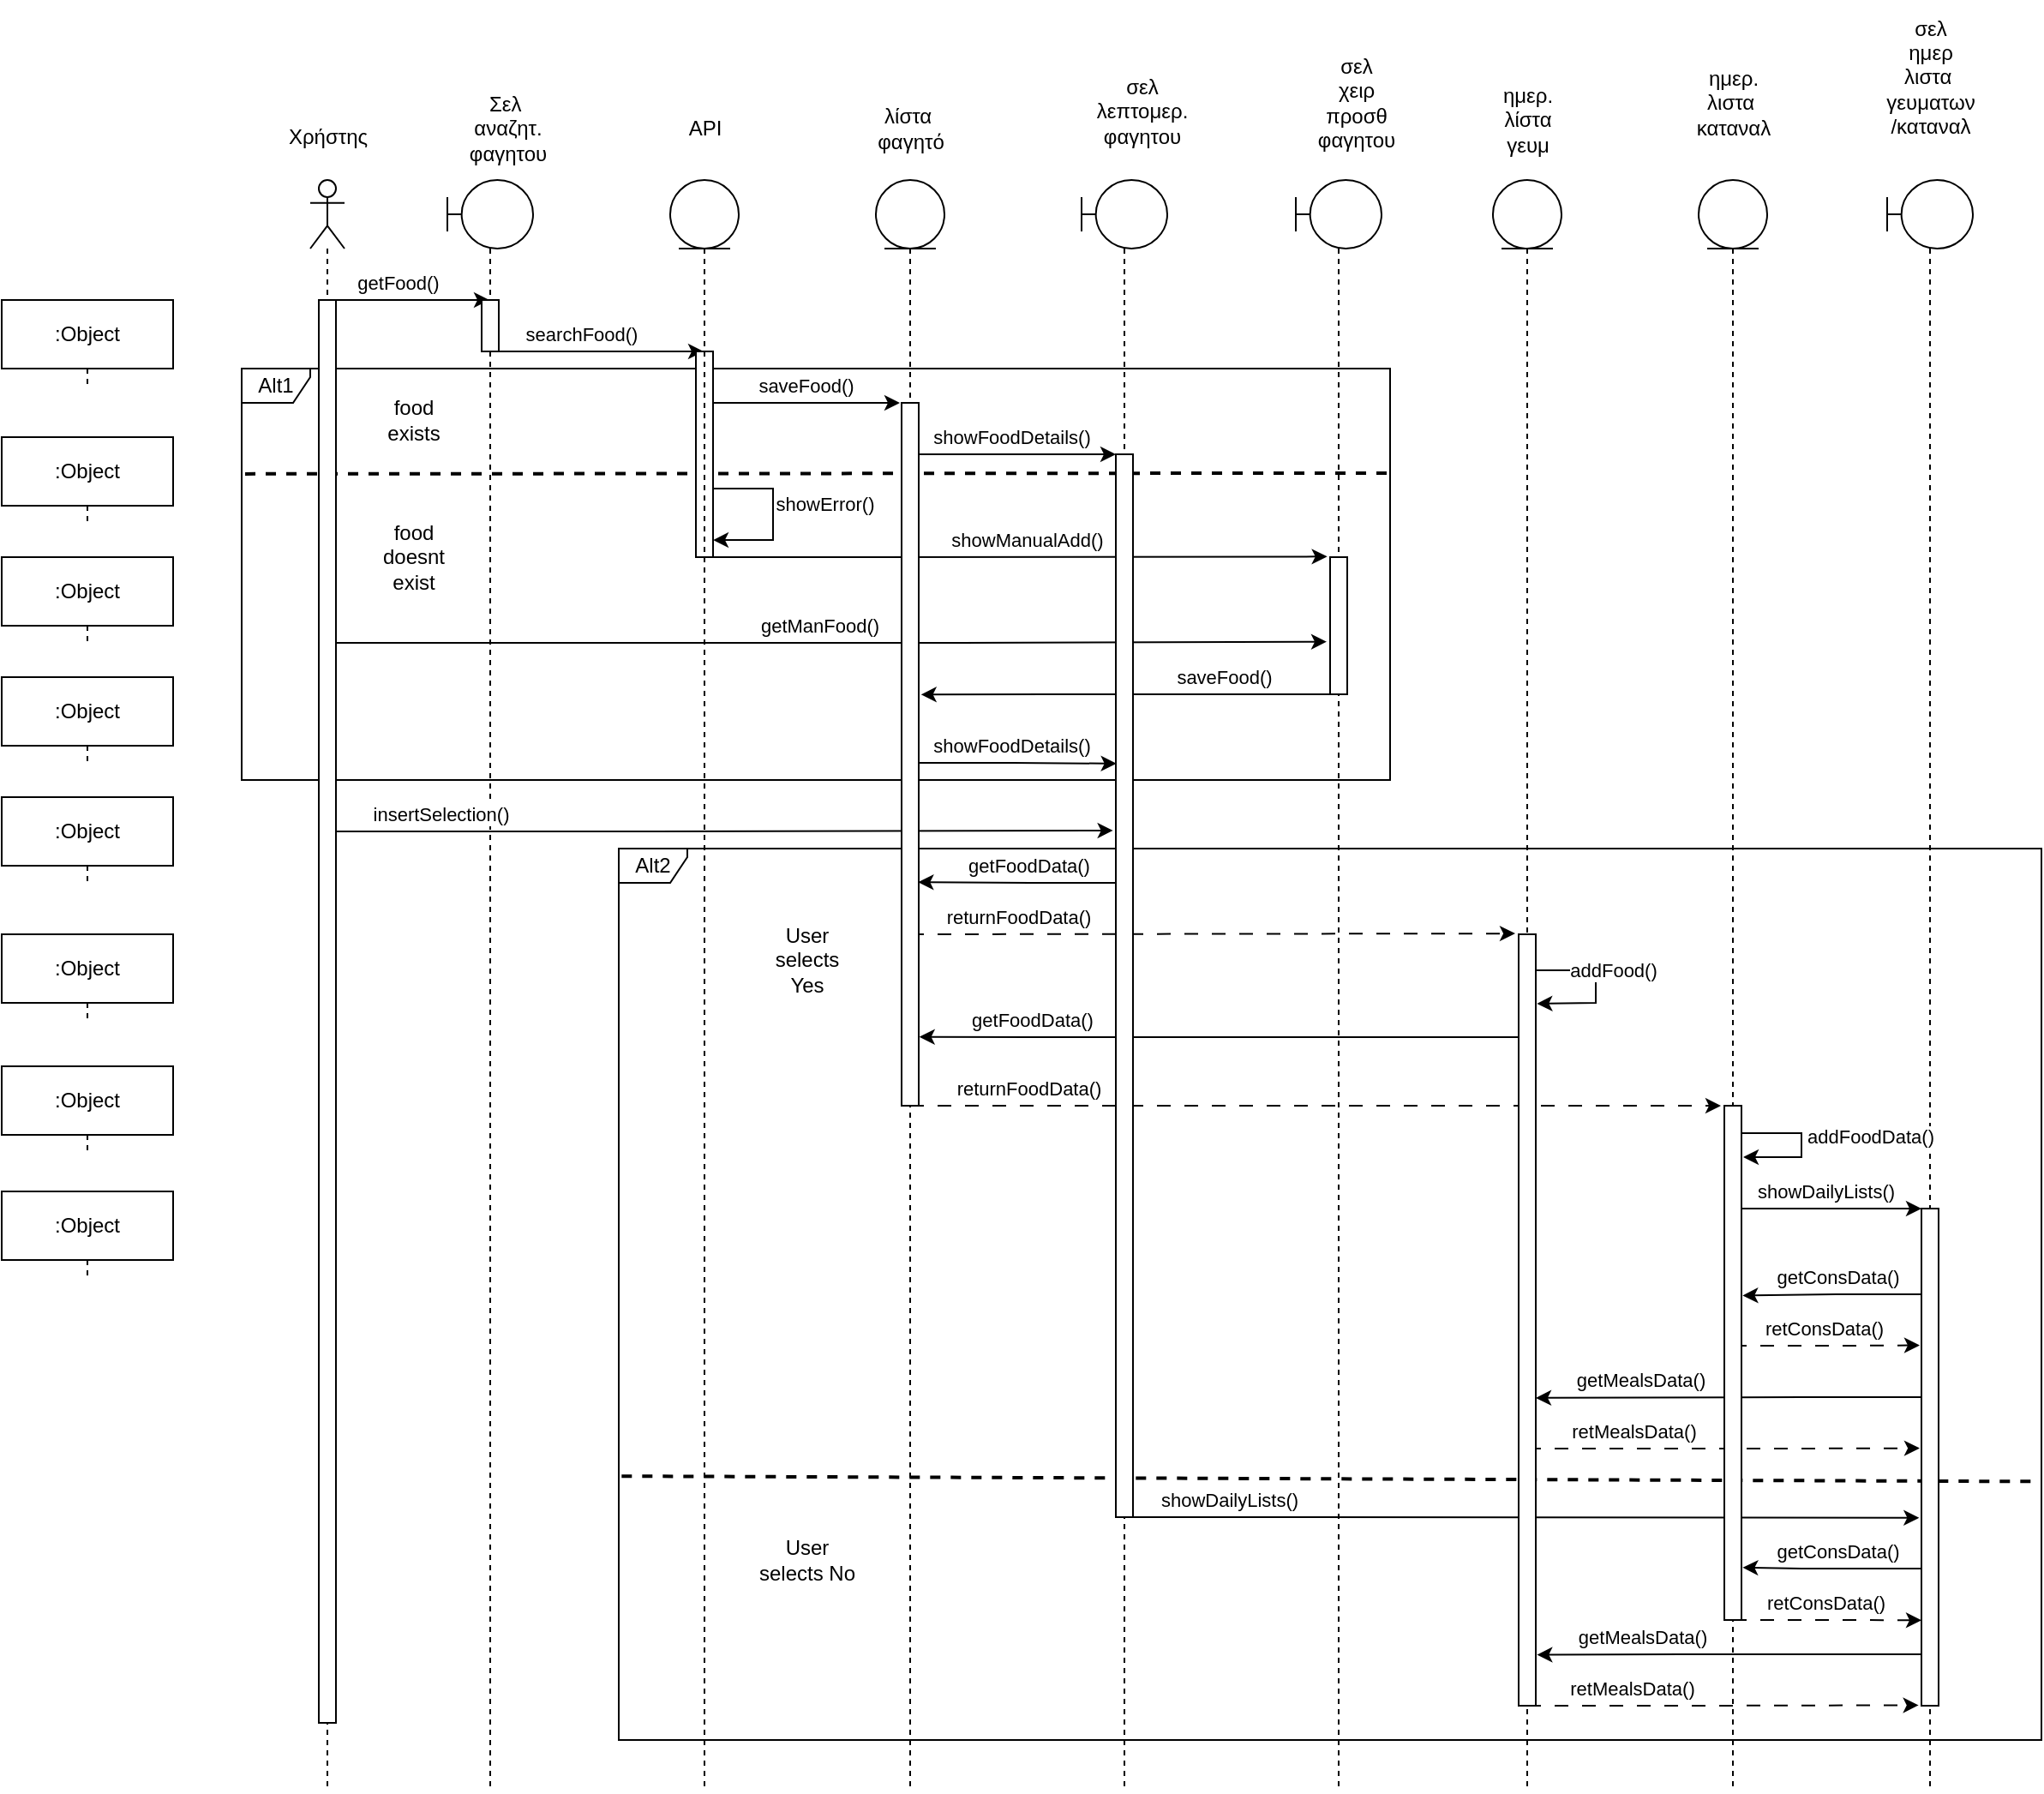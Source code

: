 <mxfile version="21.3.2">
  <diagram name="Σελίδα-1" id="bnlR6SahmsRWUH3v-4KW">
    <mxGraphModel dx="2535" dy="1393" grid="1" gridSize="10" guides="1" tooltips="1" connect="1" arrows="1" fold="1" page="1" pageScale="1" pageWidth="1169" pageHeight="1654" math="0" shadow="0">
      <root>
        <mxCell id="0" />
        <mxCell id="1" parent="0" />
        <mxCell id="4nMGlKhWPUo4mE3yYb9U-162" value="Alt2" style="shape=umlFrame;whiteSpace=wrap;html=1;pointerEvents=0;width=40;height=20;" vertex="1" parent="1">
          <mxGeometry x="740" y="2005" width="830" height="520" as="geometry" />
        </mxCell>
        <mxCell id="4nMGlKhWPUo4mE3yYb9U-163" value="Alt1" style="shape=umlFrame;whiteSpace=wrap;html=1;pointerEvents=0;width=40;height=20;" vertex="1" parent="1">
          <mxGeometry x="520" y="1725" width="670" height="240" as="geometry" />
        </mxCell>
        <mxCell id="4nMGlKhWPUo4mE3yYb9U-164" value="" style="shape=umlLifeline;perimeter=lifelinePerimeter;whiteSpace=wrap;html=1;container=1;dropTarget=0;collapsible=0;recursiveResize=0;outlineConnect=0;portConstraint=eastwest;newEdgeStyle={&quot;edgeStyle&quot;:&quot;elbowEdgeStyle&quot;,&quot;elbow&quot;:&quot;vertical&quot;,&quot;curved&quot;:0,&quot;rounded&quot;:0};participant=umlActor;" vertex="1" parent="1">
          <mxGeometry x="560" y="1615" width="20" height="940" as="geometry" />
        </mxCell>
        <mxCell id="4nMGlKhWPUo4mE3yYb9U-165" value="" style="shape=umlLifeline;perimeter=lifelinePerimeter;whiteSpace=wrap;html=1;container=1;dropTarget=0;collapsible=0;recursiveResize=0;outlineConnect=0;portConstraint=eastwest;newEdgeStyle={&quot;edgeStyle&quot;:&quot;elbowEdgeStyle&quot;,&quot;elbow&quot;:&quot;vertical&quot;,&quot;curved&quot;:0,&quot;rounded&quot;:0};participant=umlBoundary;" vertex="1" parent="1">
          <mxGeometry x="1480" y="1615" width="50" height="940" as="geometry" />
        </mxCell>
        <mxCell id="4nMGlKhWPUo4mE3yYb9U-166" value="" style="shape=umlLifeline;perimeter=lifelinePerimeter;whiteSpace=wrap;html=1;container=1;dropTarget=0;collapsible=0;recursiveResize=0;outlineConnect=0;portConstraint=eastwest;newEdgeStyle={&quot;edgeStyle&quot;:&quot;elbowEdgeStyle&quot;,&quot;elbow&quot;:&quot;vertical&quot;,&quot;curved&quot;:0,&quot;rounded&quot;:0};participant=umlBoundary;" vertex="1" parent="1">
          <mxGeometry x="1135" y="1615" width="50" height="940" as="geometry" />
        </mxCell>
        <mxCell id="4nMGlKhWPUo4mE3yYb9U-167" value="" style="shape=umlLifeline;perimeter=lifelinePerimeter;whiteSpace=wrap;html=1;container=1;dropTarget=0;collapsible=0;recursiveResize=0;outlineConnect=0;portConstraint=eastwest;newEdgeStyle={&quot;edgeStyle&quot;:&quot;elbowEdgeStyle&quot;,&quot;elbow&quot;:&quot;vertical&quot;,&quot;curved&quot;:0,&quot;rounded&quot;:0};participant=umlBoundary;" vertex="1" parent="1">
          <mxGeometry x="1010" y="1615" width="50" height="940" as="geometry" />
        </mxCell>
        <mxCell id="4nMGlKhWPUo4mE3yYb9U-168" value="" style="shape=umlLifeline;perimeter=lifelinePerimeter;whiteSpace=wrap;html=1;container=1;dropTarget=0;collapsible=0;recursiveResize=0;outlineConnect=0;portConstraint=eastwest;newEdgeStyle={&quot;edgeStyle&quot;:&quot;elbowEdgeStyle&quot;,&quot;elbow&quot;:&quot;vertical&quot;,&quot;curved&quot;:0,&quot;rounded&quot;:0};participant=umlBoundary;" vertex="1" parent="1">
          <mxGeometry x="640" y="1615" width="50" height="940" as="geometry" />
        </mxCell>
        <mxCell id="4nMGlKhWPUo4mE3yYb9U-169" value="" style="shape=umlLifeline;perimeter=lifelinePerimeter;whiteSpace=wrap;html=1;container=1;dropTarget=0;collapsible=0;recursiveResize=0;outlineConnect=0;portConstraint=eastwest;newEdgeStyle={&quot;edgeStyle&quot;:&quot;elbowEdgeStyle&quot;,&quot;elbow&quot;:&quot;vertical&quot;,&quot;curved&quot;:0,&quot;rounded&quot;:0};participant=umlEntity;" vertex="1" parent="1">
          <mxGeometry x="1370" y="1615" width="40" height="940" as="geometry" />
        </mxCell>
        <mxCell id="4nMGlKhWPUo4mE3yYb9U-170" value="" style="shape=umlLifeline;perimeter=lifelinePerimeter;whiteSpace=wrap;html=1;container=1;dropTarget=0;collapsible=0;recursiveResize=0;outlineConnect=0;portConstraint=eastwest;newEdgeStyle={&quot;edgeStyle&quot;:&quot;elbowEdgeStyle&quot;,&quot;elbow&quot;:&quot;vertical&quot;,&quot;curved&quot;:0,&quot;rounded&quot;:0};participant=umlEntity;" vertex="1" parent="1">
          <mxGeometry x="890" y="1615" width="40" height="940" as="geometry" />
        </mxCell>
        <mxCell id="4nMGlKhWPUo4mE3yYb9U-171" value="" style="shape=umlLifeline;perimeter=lifelinePerimeter;whiteSpace=wrap;html=1;container=1;dropTarget=0;collapsible=0;recursiveResize=0;outlineConnect=0;portConstraint=eastwest;newEdgeStyle={&quot;edgeStyle&quot;:&quot;elbowEdgeStyle&quot;,&quot;elbow&quot;:&quot;vertical&quot;,&quot;curved&quot;:0,&quot;rounded&quot;:0};participant=umlEntity;" vertex="1" parent="1">
          <mxGeometry x="1250" y="1615" width="40" height="940" as="geometry" />
        </mxCell>
        <mxCell id="4nMGlKhWPUo4mE3yYb9U-172" value="Σελ&amp;nbsp;&lt;br&gt;αναζητ.&lt;br&gt;φαγητου" style="text;html=1;align=center;verticalAlign=middle;resizable=0;points=[];autosize=1;strokeColor=none;fillColor=none;" vertex="1" parent="1">
          <mxGeometry x="640" y="1555" width="70" height="60" as="geometry" />
        </mxCell>
        <mxCell id="4nMGlKhWPUo4mE3yYb9U-173" value="API" style="text;html=1;align=center;verticalAlign=middle;resizable=0;points=[];autosize=1;strokeColor=none;fillColor=none;" vertex="1" parent="1">
          <mxGeometry x="770" y="1570" width="40" height="30" as="geometry" />
        </mxCell>
        <mxCell id="4nMGlKhWPUo4mE3yYb9U-174" value="λίστα&amp;nbsp;&lt;br&gt;φαγητό" style="text;html=1;align=center;verticalAlign=middle;resizable=0;points=[];autosize=1;strokeColor=none;fillColor=none;" vertex="1" parent="1">
          <mxGeometry x="880" y="1565" width="60" height="40" as="geometry" />
        </mxCell>
        <mxCell id="4nMGlKhWPUo4mE3yYb9U-175" value="σελ&lt;br&gt;λεπτομερ.&lt;br&gt;φαγητου" style="text;html=1;align=center;verticalAlign=middle;resizable=0;points=[];autosize=1;strokeColor=none;fillColor=none;" vertex="1" parent="1">
          <mxGeometry x="1005" y="1545" width="80" height="60" as="geometry" />
        </mxCell>
        <mxCell id="4nMGlKhWPUo4mE3yYb9U-176" value="σελ&lt;br&gt;χειρ&lt;br&gt;προσθ&lt;br&gt;φαγητου" style="text;html=1;align=center;verticalAlign=middle;resizable=0;points=[];autosize=1;strokeColor=none;fillColor=none;" vertex="1" parent="1">
          <mxGeometry x="1135" y="1535" width="70" height="70" as="geometry" />
        </mxCell>
        <mxCell id="4nMGlKhWPUo4mE3yYb9U-177" value="ημερ.&lt;br&gt;λίστα&lt;br&gt;γευμ" style="text;html=1;align=center;verticalAlign=middle;resizable=0;points=[];autosize=1;strokeColor=none;fillColor=none;" vertex="1" parent="1">
          <mxGeometry x="1245" y="1550" width="50" height="60" as="geometry" />
        </mxCell>
        <mxCell id="4nMGlKhWPUo4mE3yYb9U-178" value="ημερ.&lt;br&gt;λιστα&amp;nbsp;&lt;br&gt;καταναλ" style="text;html=1;align=center;verticalAlign=middle;resizable=0;points=[];autosize=1;strokeColor=none;fillColor=none;" vertex="1" parent="1">
          <mxGeometry x="1355" y="1540" width="70" height="60" as="geometry" />
        </mxCell>
        <mxCell id="4nMGlKhWPUo4mE3yYb9U-179" value="σελ&lt;br&gt;ημερ&lt;br&gt;λιστα&amp;nbsp;&lt;br&gt;γευματων&lt;br&gt;/καταναλ" style="text;html=1;align=center;verticalAlign=middle;resizable=0;points=[];autosize=1;strokeColor=none;fillColor=none;" vertex="1" parent="1">
          <mxGeometry x="1465" y="1510" width="80" height="90" as="geometry" />
        </mxCell>
        <mxCell id="4nMGlKhWPUo4mE3yYb9U-180" value="getFood()" style="endArrow=classic;html=1;rounded=0;" edge="1" parent="1" source="4nMGlKhWPUo4mE3yYb9U-164" target="4nMGlKhWPUo4mE3yYb9U-168">
          <mxGeometry x="-0.143" y="10" width="50" height="50" relative="1" as="geometry">
            <mxPoint x="860" y="1745" as="sourcePoint" />
            <mxPoint x="910" y="1695" as="targetPoint" />
            <Array as="points">
              <mxPoint x="630" y="1685" />
            </Array>
            <mxPoint as="offset" />
          </mxGeometry>
        </mxCell>
        <mxCell id="4nMGlKhWPUo4mE3yYb9U-181" value="searchFood()" style="endArrow=classic;html=1;rounded=0;" edge="1" parent="1" source="4nMGlKhWPUo4mE3yYb9U-168" target="4nMGlKhWPUo4mE3yYb9U-222">
          <mxGeometry x="-0.16" y="10" width="50" height="50" relative="1" as="geometry">
            <mxPoint x="860" y="1615" as="sourcePoint" />
            <mxPoint x="910" y="1565" as="targetPoint" />
            <Array as="points">
              <mxPoint x="720" y="1715" />
            </Array>
            <mxPoint as="offset" />
          </mxGeometry>
        </mxCell>
        <mxCell id="4nMGlKhWPUo4mE3yYb9U-182" value="saveFood()" style="endArrow=classic;html=1;rounded=0;entryX=-0.1;entryY=0;entryDx=0;entryDy=0;entryPerimeter=0;" edge="1" parent="1" source="4nMGlKhWPUo4mE3yYb9U-222" target="4nMGlKhWPUo4mE3yYb9U-216">
          <mxGeometry x="0.029" y="10" width="50" height="50" relative="1" as="geometry">
            <mxPoint x="860" y="1745" as="sourcePoint" />
            <mxPoint x="910" y="1695" as="targetPoint" />
            <Array as="points">
              <mxPoint x="790" y="1745" />
            </Array>
            <mxPoint as="offset" />
          </mxGeometry>
        </mxCell>
        <mxCell id="4nMGlKhWPUo4mE3yYb9U-183" value="showFoodDetails()" style="endArrow=classic;html=1;rounded=0;" edge="1" parent="1" source="4nMGlKhWPUo4mE3yYb9U-170">
          <mxGeometry x="-0.021" y="10" width="50" height="50" relative="1" as="geometry">
            <mxPoint x="860" y="1745" as="sourcePoint" />
            <mxPoint x="1030" y="1775" as="targetPoint" />
            <Array as="points">
              <mxPoint x="970" y="1775" />
            </Array>
            <mxPoint as="offset" />
          </mxGeometry>
        </mxCell>
        <mxCell id="4nMGlKhWPUo4mE3yYb9U-184" value="showError()" style="endArrow=classic;html=1;rounded=0;entryX=1;entryY=0.917;entryDx=0;entryDy=0;entryPerimeter=0;" edge="1" parent="1" source="4nMGlKhWPUo4mE3yYb9U-222" target="4nMGlKhWPUo4mE3yYb9U-215">
          <mxGeometry x="-0.09" y="30" width="50" height="50" relative="1" as="geometry">
            <mxPoint x="749" y="1795" as="sourcePoint" />
            <mxPoint x="790" y="1825" as="targetPoint" />
            <Array as="points">
              <mxPoint x="830" y="1795" />
              <mxPoint x="830" y="1825" />
            </Array>
            <mxPoint y="1" as="offset" />
          </mxGeometry>
        </mxCell>
        <mxCell id="4nMGlKhWPUo4mE3yYb9U-185" value="showManualAdd()" style="endArrow=classic;html=1;rounded=0;entryX=-0.167;entryY=-0.004;entryDx=0;entryDy=0;entryPerimeter=0;" edge="1" parent="1" source="4nMGlKhWPUo4mE3yYb9U-222" target="4nMGlKhWPUo4mE3yYb9U-218">
          <mxGeometry x="0.036" y="10" width="50" height="50" relative="1" as="geometry">
            <mxPoint x="860" y="1745" as="sourcePoint" />
            <mxPoint x="1150" y="1835" as="targetPoint" />
            <Array as="points">
              <mxPoint x="830" y="1835" />
            </Array>
            <mxPoint as="offset" />
          </mxGeometry>
        </mxCell>
        <mxCell id="4nMGlKhWPUo4mE3yYb9U-186" value="getManFood()" style="endArrow=classic;html=1;rounded=0;entryX=-0.2;entryY=0.617;entryDx=0;entryDy=0;entryPerimeter=0;" edge="1" parent="1" target="4nMGlKhWPUo4mE3yYb9U-218">
          <mxGeometry x="-0.015" y="10" width="50" height="50" relative="1" as="geometry">
            <mxPoint x="569.167" y="1885" as="sourcePoint" />
            <mxPoint x="1014.5" y="1885" as="targetPoint" />
            <Array as="points">
              <mxPoint x="650" y="1885" />
              <mxPoint x="720" y="1885" />
              <mxPoint x="830" y="1885" />
              <mxPoint x="940" y="1885" />
            </Array>
            <mxPoint as="offset" />
          </mxGeometry>
        </mxCell>
        <mxCell id="4nMGlKhWPUo4mE3yYb9U-187" value="saveFood()" style="endArrow=classic;html=1;rounded=0;entryX=1.133;entryY=0.415;entryDx=0;entryDy=0;entryPerimeter=0;" edge="1" parent="1" source="4nMGlKhWPUo4mE3yYb9U-166" target="4nMGlKhWPUo4mE3yYb9U-216">
          <mxGeometry x="-0.444" y="-10" width="50" height="50" relative="1" as="geometry">
            <mxPoint x="860" y="1745" as="sourcePoint" />
            <mxPoint x="910" y="1695" as="targetPoint" />
            <Array as="points">
              <mxPoint x="990" y="1915" />
            </Array>
            <mxPoint x="1" as="offset" />
          </mxGeometry>
        </mxCell>
        <mxCell id="4nMGlKhWPUo4mE3yYb9U-188" value="showFoodDetails()" style="endArrow=classic;html=1;rounded=0;entryX=0.033;entryY=0.291;entryDx=0;entryDy=0;entryPerimeter=0;" edge="1" parent="1" source="4nMGlKhWPUo4mE3yYb9U-170" target="4nMGlKhWPUo4mE3yYb9U-217">
          <mxGeometry x="-0.021" y="10" width="50" height="50" relative="1" as="geometry">
            <mxPoint x="839" y="1785" as="sourcePoint" />
            <mxPoint x="935" y="1785" as="targetPoint" />
            <Array as="points">
              <mxPoint x="970" y="1955" />
            </Array>
            <mxPoint as="offset" />
          </mxGeometry>
        </mxCell>
        <mxCell id="4nMGlKhWPUo4mE3yYb9U-189" value="food&lt;br&gt;exists" style="text;html=1;align=center;verticalAlign=middle;resizable=0;points=[];autosize=1;strokeColor=none;fillColor=none;" vertex="1" parent="1">
          <mxGeometry x="595" y="1735" width="50" height="40" as="geometry" />
        </mxCell>
        <mxCell id="4nMGlKhWPUo4mE3yYb9U-190" value="food&lt;br&gt;doesnt&lt;br&gt;exist" style="text;html=1;align=center;verticalAlign=middle;resizable=0;points=[];autosize=1;strokeColor=none;fillColor=none;" vertex="1" parent="1">
          <mxGeometry x="590" y="1805" width="60" height="60" as="geometry" />
        </mxCell>
        <mxCell id="4nMGlKhWPUo4mE3yYb9U-191" value="" style="endArrow=none;dashed=1;html=1;rounded=0;exitX=0.003;exitY=0.256;exitDx=0;exitDy=0;exitPerimeter=0;strokeWidth=2;entryX=1.004;entryY=0.254;entryDx=0;entryDy=0;entryPerimeter=0;" edge="1" parent="1" source="4nMGlKhWPUo4mE3yYb9U-163" target="4nMGlKhWPUo4mE3yYb9U-163">
          <mxGeometry width="50" height="50" relative="1" as="geometry">
            <mxPoint x="688.6" y="1786.1" as="sourcePoint" />
            <mxPoint x="1040" y="1786" as="targetPoint" />
          </mxGeometry>
        </mxCell>
        <mxCell id="4nMGlKhWPUo4mE3yYb9U-192" value="getFoodData()" style="endArrow=classic;html=1;rounded=0;entryX=0.967;entryY=0.682;entryDx=0;entryDy=0;entryPerimeter=0;" edge="1" parent="1" source="4nMGlKhWPUo4mE3yYb9U-167" target="4nMGlKhWPUo4mE3yYb9U-216">
          <mxGeometry x="-0.066" y="-10" width="50" height="50" relative="1" as="geometry">
            <mxPoint x="924.5" y="2029" as="sourcePoint" />
            <mxPoint x="920" y="2025" as="targetPoint" />
            <Array as="points">
              <mxPoint x="980" y="2025" />
            </Array>
            <mxPoint as="offset" />
          </mxGeometry>
        </mxCell>
        <mxCell id="4nMGlKhWPUo4mE3yYb9U-193" value="insertSelection()" style="endArrow=classic;html=1;rounded=0;entryX=-0.167;entryY=0.354;entryDx=0;entryDy=0;entryPerimeter=0;" edge="1" parent="1" source="4nMGlKhWPUo4mE3yYb9U-164" target="4nMGlKhWPUo4mE3yYb9U-217">
          <mxGeometry x="-0.715" y="10" width="50" height="50" relative="1" as="geometry">
            <mxPoint x="610" y="2035" as="sourcePoint" />
            <mxPoint x="660" y="1985" as="targetPoint" />
            <Array as="points">
              <mxPoint x="750" y="1995" />
            </Array>
            <mxPoint as="offset" />
          </mxGeometry>
        </mxCell>
        <mxCell id="4nMGlKhWPUo4mE3yYb9U-194" value="getFoodData()" style="endArrow=classic;html=1;rounded=0;entryX=1.033;entryY=0.902;entryDx=0;entryDy=0;entryPerimeter=0;" edge="1" parent="1" source="4nMGlKhWPUo4mE3yYb9U-171" target="4nMGlKhWPUo4mE3yYb9U-216">
          <mxGeometry x="0.632" y="-10" width="50" height="50" relative="1" as="geometry">
            <mxPoint x="1030" y="2145" as="sourcePoint" />
            <mxPoint x="1090" y="2095" as="targetPoint" />
            <Array as="points">
              <mxPoint x="980" y="2115" />
            </Array>
            <mxPoint as="offset" />
          </mxGeometry>
        </mxCell>
        <mxCell id="4nMGlKhWPUo4mE3yYb9U-195" value="" style="endArrow=classic;html=1;rounded=0;dashed=1;dashPattern=8 8;entryX=-0.2;entryY=0;entryDx=0;entryDy=0;entryPerimeter=0;" edge="1" parent="1" source="4nMGlKhWPUo4mE3yYb9U-170" target="4nMGlKhWPUo4mE3yYb9U-220">
          <mxGeometry width="50" height="50" relative="1" as="geometry">
            <mxPoint x="850" y="2145" as="sourcePoint" />
            <mxPoint x="900" y="2095" as="targetPoint" />
            <Array as="points">
              <mxPoint x="1030" y="2155" />
            </Array>
          </mxGeometry>
        </mxCell>
        <mxCell id="4nMGlKhWPUo4mE3yYb9U-196" value="returnFoodData()" style="edgeLabel;html=1;align=center;verticalAlign=middle;resizable=0;points=[];" vertex="1" connectable="0" parent="4nMGlKhWPUo4mE3yYb9U-195">
          <mxGeometry x="-0.077" y="-2" relative="1" as="geometry">
            <mxPoint x="-150" y="-12" as="offset" />
          </mxGeometry>
        </mxCell>
        <mxCell id="4nMGlKhWPUo4mE3yYb9U-197" value="returnFoodData()" style="endArrow=classic;html=1;rounded=0;dashed=1;dashPattern=8 8;entryX=-0.2;entryY=-0.001;entryDx=0;entryDy=0;entryPerimeter=0;" edge="1" parent="1" target="4nMGlKhWPUo4mE3yYb9U-219">
          <mxGeometry x="-0.636" y="10" width="50" height="50" relative="1" as="geometry">
            <mxPoint x="910" y="2055" as="sourcePoint" />
            <mxPoint x="880" y="2005" as="targetPoint" />
            <mxPoint x="-1" as="offset" />
          </mxGeometry>
        </mxCell>
        <mxCell id="4nMGlKhWPUo4mE3yYb9U-198" value="addFood()" style="endArrow=classic;html=1;rounded=0;entryX=1.067;entryY=0.09;entryDx=0;entryDy=0;entryPerimeter=0;" edge="1" parent="1" source="4nMGlKhWPUo4mE3yYb9U-171" target="4nMGlKhWPUo4mE3yYb9U-219">
          <mxGeometry x="-0.179" y="-11" width="50" height="50" relative="1" as="geometry">
            <mxPoint x="1110" y="2076" as="sourcePoint" />
            <mxPoint x="1170" y="2015" as="targetPoint" />
            <Array as="points">
              <mxPoint x="1310" y="2076" />
              <mxPoint x="1310" y="2095" />
            </Array>
            <mxPoint x="11" y="-11" as="offset" />
          </mxGeometry>
        </mxCell>
        <mxCell id="4nMGlKhWPUo4mE3yYb9U-199" value="addFoodData()" style="endArrow=classic;html=1;rounded=0;entryX=1.1;entryY=0.1;entryDx=0;entryDy=0;entryPerimeter=0;" edge="1" parent="1" source="4nMGlKhWPUo4mE3yYb9U-169" target="4nMGlKhWPUo4mE3yYb9U-220">
          <mxGeometry x="-0.063" y="40" width="50" height="50" relative="1" as="geometry">
            <mxPoint x="1189.324" y="2171" as="sourcePoint" />
            <mxPoint x="1189.324" y="2203" as="targetPoint" />
            <Array as="points">
              <mxPoint x="1430" y="2171" />
              <mxPoint x="1430" y="2185" />
            </Array>
            <mxPoint y="1" as="offset" />
          </mxGeometry>
        </mxCell>
        <mxCell id="4nMGlKhWPUo4mE3yYb9U-200" value="retMealsData()" style="endArrow=classic;html=1;rounded=0;dashed=1;dashPattern=8 8;entryX=-0.1;entryY=0.482;entryDx=0;entryDy=0;entryPerimeter=0;" edge="1" parent="1" source="4nMGlKhWPUo4mE3yYb9U-171" target="4nMGlKhWPUo4mE3yYb9U-221">
          <mxGeometry x="-0.465" y="10" width="50" height="50" relative="1" as="geometry">
            <mxPoint x="1105" y="2275" as="sourcePoint" />
            <mxPoint x="1155" y="2225" as="targetPoint" />
            <Array as="points">
              <mxPoint x="1420" y="2355" />
            </Array>
            <mxPoint as="offset" />
          </mxGeometry>
        </mxCell>
        <mxCell id="4nMGlKhWPUo4mE3yYb9U-201" value="showDailyLists()" style="endArrow=classic;html=1;rounded=0;entryX=0;entryY=0;entryDx=0;entryDy=0;entryPerimeter=0;" edge="1" parent="1" source="4nMGlKhWPUo4mE3yYb9U-169" target="4nMGlKhWPUo4mE3yYb9U-221">
          <mxGeometry x="-0.047" y="10" width="50" height="50" relative="1" as="geometry">
            <mxPoint x="1320" y="2225" as="sourcePoint" />
            <mxPoint x="1370" y="2175" as="targetPoint" />
            <Array as="points">
              <mxPoint x="1450" y="2215" />
            </Array>
            <mxPoint x="1" as="offset" />
          </mxGeometry>
        </mxCell>
        <mxCell id="4nMGlKhWPUo4mE3yYb9U-202" value="getConsData()" style="endArrow=classic;html=1;rounded=0;entryX=1.067;entryY=0.369;entryDx=0;entryDy=0;entryPerimeter=0;" edge="1" parent="1" source="4nMGlKhWPUo4mE3yYb9U-165" target="4nMGlKhWPUo4mE3yYb9U-220">
          <mxGeometry x="-0.006" y="-10" width="50" height="50" relative="1" as="geometry">
            <mxPoint x="1270" y="2255" as="sourcePoint" />
            <mxPoint x="1380" y="2205" as="targetPoint" />
            <Array as="points">
              <mxPoint x="1450" y="2265" />
            </Array>
            <mxPoint as="offset" />
          </mxGeometry>
        </mxCell>
        <mxCell id="4nMGlKhWPUo4mE3yYb9U-203" value="retConsData()" style="endArrow=classic;html=1;rounded=0;dashed=1;dashPattern=8 8;entryX=-0.1;entryY=0.275;entryDx=0;entryDy=0;entryPerimeter=0;" edge="1" parent="1" source="4nMGlKhWPUo4mE3yYb9U-169" target="4nMGlKhWPUo4mE3yYb9U-221">
          <mxGeometry x="-0.047" y="10" width="50" height="50" relative="1" as="geometry">
            <mxPoint x="1330" y="2265" as="sourcePoint" />
            <mxPoint x="1380" y="2215" as="targetPoint" />
            <Array as="points">
              <mxPoint x="1450" y="2295" />
            </Array>
            <mxPoint x="1" as="offset" />
          </mxGeometry>
        </mxCell>
        <mxCell id="4nMGlKhWPUo4mE3yYb9U-204" value="getMealsData()" style="endArrow=classic;html=1;rounded=0;entryX=1;entryY=0.601;entryDx=0;entryDy=0;entryPerimeter=0;" edge="1" parent="1" source="4nMGlKhWPUo4mE3yYb9U-165" target="4nMGlKhWPUo4mE3yYb9U-219">
          <mxGeometry x="0.465" y="-10" width="50" height="50" relative="1" as="geometry">
            <mxPoint x="1310" y="2315" as="sourcePoint" />
            <mxPoint x="1360" y="2265" as="targetPoint" />
            <Array as="points">
              <mxPoint x="1430" y="2325" />
            </Array>
            <mxPoint as="offset" />
          </mxGeometry>
        </mxCell>
        <mxCell id="4nMGlKhWPUo4mE3yYb9U-205" value="showDailyLists()" style="endArrow=classic;html=1;rounded=0;entryX=-0.133;entryY=0.622;entryDx=0;entryDy=0;entryPerimeter=0;" edge="1" parent="1" source="4nMGlKhWPUo4mE3yYb9U-167" target="4nMGlKhWPUo4mE3yYb9U-221">
          <mxGeometry x="-0.74" y="10" width="50" height="50" relative="1" as="geometry">
            <mxPoint x="970" y="2445" as="sourcePoint" />
            <mxPoint x="1020" y="2395" as="targetPoint" />
            <Array as="points">
              <mxPoint x="1080" y="2395" />
            </Array>
            <mxPoint as="offset" />
          </mxGeometry>
        </mxCell>
        <mxCell id="4nMGlKhWPUo4mE3yYb9U-206" value="getConsData()" style="endArrow=classic;html=1;rounded=0;entryX=1.067;entryY=0.898;entryDx=0;entryDy=0;entryPerimeter=0;" edge="1" parent="1" source="4nMGlKhWPUo4mE3yYb9U-165" target="4nMGlKhWPUo4mE3yYb9U-220">
          <mxGeometry x="-0.006" y="-10" width="50" height="50" relative="1" as="geometry">
            <mxPoint x="1284.5" y="2275" as="sourcePoint" />
            <mxPoint x="1199.5" y="2275" as="targetPoint" />
            <Array as="points">
              <mxPoint x="1430" y="2425" />
            </Array>
            <mxPoint as="offset" />
          </mxGeometry>
        </mxCell>
        <mxCell id="4nMGlKhWPUo4mE3yYb9U-207" value="retConsData()" style="endArrow=classic;html=1;rounded=0;dashed=1;dashPattern=8 8;entryX=0;entryY=0.828;entryDx=0;entryDy=0;entryPerimeter=0;" edge="1" parent="1" source="4nMGlKhWPUo4mE3yYb9U-169" target="4nMGlKhWPUo4mE3yYb9U-221">
          <mxGeometry x="-0.047" y="10" width="50" height="50" relative="1" as="geometry">
            <mxPoint x="1199.5" y="2305" as="sourcePoint" />
            <mxPoint x="1284.5" y="2305" as="targetPoint" />
            <Array as="points">
              <mxPoint x="1440" y="2455" />
            </Array>
            <mxPoint x="1" as="offset" />
          </mxGeometry>
        </mxCell>
        <mxCell id="4nMGlKhWPUo4mE3yYb9U-208" value="getMealsData()" style="endArrow=classic;html=1;rounded=0;entryX=1.067;entryY=0.934;entryDx=0;entryDy=0;entryPerimeter=0;" edge="1" parent="1" source="4nMGlKhWPUo4mE3yYb9U-165" target="4nMGlKhWPUo4mE3yYb9U-219">
          <mxGeometry x="0.465" y="-10" width="50" height="50" relative="1" as="geometry">
            <mxPoint x="1284.5" y="2335" as="sourcePoint" />
            <mxPoint x="1114.5" y="2335" as="targetPoint" />
            <Array as="points">
              <mxPoint x="1360" y="2475" />
            </Array>
            <mxPoint as="offset" />
          </mxGeometry>
        </mxCell>
        <mxCell id="4nMGlKhWPUo4mE3yYb9U-209" value="retMealsData()" style="endArrow=classic;html=1;rounded=0;dashed=1;dashPattern=8 8;entryX=-0.167;entryY=0.999;entryDx=0;entryDy=0;entryPerimeter=0;" edge="1" parent="1" source="4nMGlKhWPUo4mE3yYb9U-171" target="4nMGlKhWPUo4mE3yYb9U-221">
          <mxGeometry x="-0.465" y="10" width="50" height="50" relative="1" as="geometry">
            <mxPoint x="1114.5" y="2365" as="sourcePoint" />
            <mxPoint x="1280" y="2365" as="targetPoint" />
            <Array as="points">
              <mxPoint x="1370" y="2505" />
            </Array>
            <mxPoint as="offset" />
          </mxGeometry>
        </mxCell>
        <mxCell id="4nMGlKhWPUo4mE3yYb9U-210" value="User selects Yes" style="text;html=1;strokeColor=none;fillColor=none;align=center;verticalAlign=middle;whiteSpace=wrap;rounded=0;" vertex="1" parent="1">
          <mxGeometry x="820" y="2055" width="60" height="30" as="geometry" />
        </mxCell>
        <mxCell id="4nMGlKhWPUo4mE3yYb9U-211" value="User selects No" style="text;html=1;strokeColor=none;fillColor=none;align=center;verticalAlign=middle;whiteSpace=wrap;rounded=0;" vertex="1" parent="1">
          <mxGeometry x="820" y="2405" width="60" height="30" as="geometry" />
        </mxCell>
        <mxCell id="4nMGlKhWPUo4mE3yYb9U-212" value="" style="endArrow=none;dashed=1;html=1;rounded=0;strokeWidth=2;entryX=0.998;entryY=0.71;entryDx=0;entryDy=0;entryPerimeter=0;exitX=0.002;exitY=0.704;exitDx=0;exitDy=0;exitPerimeter=0;" edge="1" parent="1" source="4nMGlKhWPUo4mE3yYb9U-162" target="4nMGlKhWPUo4mE3yYb9U-162">
          <mxGeometry width="50" height="50" relative="1" as="geometry">
            <mxPoint x="770" y="2375" as="sourcePoint" />
            <mxPoint x="1300" y="2375" as="targetPoint" />
          </mxGeometry>
        </mxCell>
        <mxCell id="4nMGlKhWPUo4mE3yYb9U-213" value="" style="html=1;points=[];perimeter=orthogonalPerimeter;" vertex="1" parent="1">
          <mxGeometry x="565" y="1685" width="10" height="830" as="geometry" />
        </mxCell>
        <mxCell id="4nMGlKhWPUo4mE3yYb9U-214" value="" style="html=1;points=[];perimeter=orthogonalPerimeter;" vertex="1" parent="1">
          <mxGeometry x="660" y="1685" width="10" height="30" as="geometry" />
        </mxCell>
        <mxCell id="4nMGlKhWPUo4mE3yYb9U-215" value="" style="html=1;points=[];perimeter=orthogonalPerimeter;" vertex="1" parent="1">
          <mxGeometry x="785" y="1715" width="10" height="120" as="geometry" />
        </mxCell>
        <mxCell id="4nMGlKhWPUo4mE3yYb9U-216" value="" style="html=1;points=[];perimeter=orthogonalPerimeter;" vertex="1" parent="1">
          <mxGeometry x="905" y="1745" width="10" height="410" as="geometry" />
        </mxCell>
        <mxCell id="4nMGlKhWPUo4mE3yYb9U-217" value="" style="html=1;points=[];perimeter=orthogonalPerimeter;" vertex="1" parent="1">
          <mxGeometry x="1030" y="1775" width="10" height="620" as="geometry" />
        </mxCell>
        <mxCell id="4nMGlKhWPUo4mE3yYb9U-218" value="" style="html=1;points=[];perimeter=orthogonalPerimeter;" vertex="1" parent="1">
          <mxGeometry x="1155" y="1835" width="10" height="80" as="geometry" />
        </mxCell>
        <mxCell id="4nMGlKhWPUo4mE3yYb9U-219" value="" style="html=1;points=[];perimeter=orthogonalPerimeter;" vertex="1" parent="1">
          <mxGeometry x="1265" y="2055" width="10" height="450" as="geometry" />
        </mxCell>
        <mxCell id="4nMGlKhWPUo4mE3yYb9U-220" value="" style="html=1;points=[];perimeter=orthogonalPerimeter;" vertex="1" parent="1">
          <mxGeometry x="1385" y="2155" width="10" height="300" as="geometry" />
        </mxCell>
        <mxCell id="4nMGlKhWPUo4mE3yYb9U-221" value="" style="html=1;points=[];perimeter=orthogonalPerimeter;" vertex="1" parent="1">
          <mxGeometry x="1500" y="2215" width="10" height="290" as="geometry" />
        </mxCell>
        <mxCell id="4nMGlKhWPUo4mE3yYb9U-222" value="" style="shape=umlLifeline;perimeter=lifelinePerimeter;whiteSpace=wrap;html=1;container=1;dropTarget=0;collapsible=0;recursiveResize=0;outlineConnect=0;portConstraint=eastwest;newEdgeStyle={&quot;edgeStyle&quot;:&quot;elbowEdgeStyle&quot;,&quot;elbow&quot;:&quot;vertical&quot;,&quot;curved&quot;:0,&quot;rounded&quot;:0};participant=umlEntity;" vertex="1" parent="1">
          <mxGeometry x="770" y="1615" width="40" height="940" as="geometry" />
        </mxCell>
        <mxCell id="4nMGlKhWPUo4mE3yYb9U-223" value=":Object" style="shape=umlLifeline;perimeter=lifelinePerimeter;whiteSpace=wrap;html=1;container=1;collapsible=0;recursiveResize=0;outlineConnect=0;" vertex="1" parent="1">
          <mxGeometry x="380" y="1905" width="100" height="50" as="geometry" />
        </mxCell>
        <mxCell id="4nMGlKhWPUo4mE3yYb9U-224" value=":Object" style="shape=umlLifeline;perimeter=lifelinePerimeter;whiteSpace=wrap;html=1;container=1;collapsible=0;recursiveResize=0;outlineConnect=0;" vertex="1" parent="1">
          <mxGeometry x="380" y="1975" width="100" height="50" as="geometry" />
        </mxCell>
        <mxCell id="4nMGlKhWPUo4mE3yYb9U-225" value=":Object" style="shape=umlLifeline;perimeter=lifelinePerimeter;whiteSpace=wrap;html=1;container=1;collapsible=0;recursiveResize=0;outlineConnect=0;" vertex="1" parent="1">
          <mxGeometry x="380" y="2055" width="100" height="50" as="geometry" />
        </mxCell>
        <mxCell id="4nMGlKhWPUo4mE3yYb9U-226" value=":Object" style="shape=umlLifeline;perimeter=lifelinePerimeter;whiteSpace=wrap;html=1;container=1;collapsible=0;recursiveResize=0;outlineConnect=0;" vertex="1" parent="1">
          <mxGeometry x="380" y="2132" width="100" height="50" as="geometry" />
        </mxCell>
        <mxCell id="4nMGlKhWPUo4mE3yYb9U-227" value=":Object" style="shape=umlLifeline;perimeter=lifelinePerimeter;whiteSpace=wrap;html=1;container=1;collapsible=0;recursiveResize=0;outlineConnect=0;" vertex="1" parent="1">
          <mxGeometry x="380" y="2205" width="100" height="50" as="geometry" />
        </mxCell>
        <mxCell id="4nMGlKhWPUo4mE3yYb9U-228" value=":Object" style="shape=umlLifeline;perimeter=lifelinePerimeter;whiteSpace=wrap;html=1;container=1;collapsible=0;recursiveResize=0;outlineConnect=0;" vertex="1" parent="1">
          <mxGeometry x="380" y="1685" width="100" height="50" as="geometry" />
        </mxCell>
        <mxCell id="4nMGlKhWPUo4mE3yYb9U-229" value=":Object" style="shape=umlLifeline;perimeter=lifelinePerimeter;whiteSpace=wrap;html=1;container=1;collapsible=0;recursiveResize=0;outlineConnect=0;" vertex="1" parent="1">
          <mxGeometry x="380" y="1765" width="100" height="50" as="geometry" />
        </mxCell>
        <mxCell id="4nMGlKhWPUo4mE3yYb9U-230" value=":Object" style="shape=umlLifeline;perimeter=lifelinePerimeter;whiteSpace=wrap;html=1;container=1;collapsible=0;recursiveResize=0;outlineConnect=0;" vertex="1" parent="1">
          <mxGeometry x="380" y="1835" width="100" height="50" as="geometry" />
        </mxCell>
        <mxCell id="4nMGlKhWPUo4mE3yYb9U-231" value="Χρήστης" style="text;html=1;align=center;verticalAlign=middle;resizable=0;points=[];autosize=1;strokeColor=none;fillColor=none;" vertex="1" parent="1">
          <mxGeometry x="535" y="1575" width="70" height="30" as="geometry" />
        </mxCell>
      </root>
    </mxGraphModel>
  </diagram>
</mxfile>

